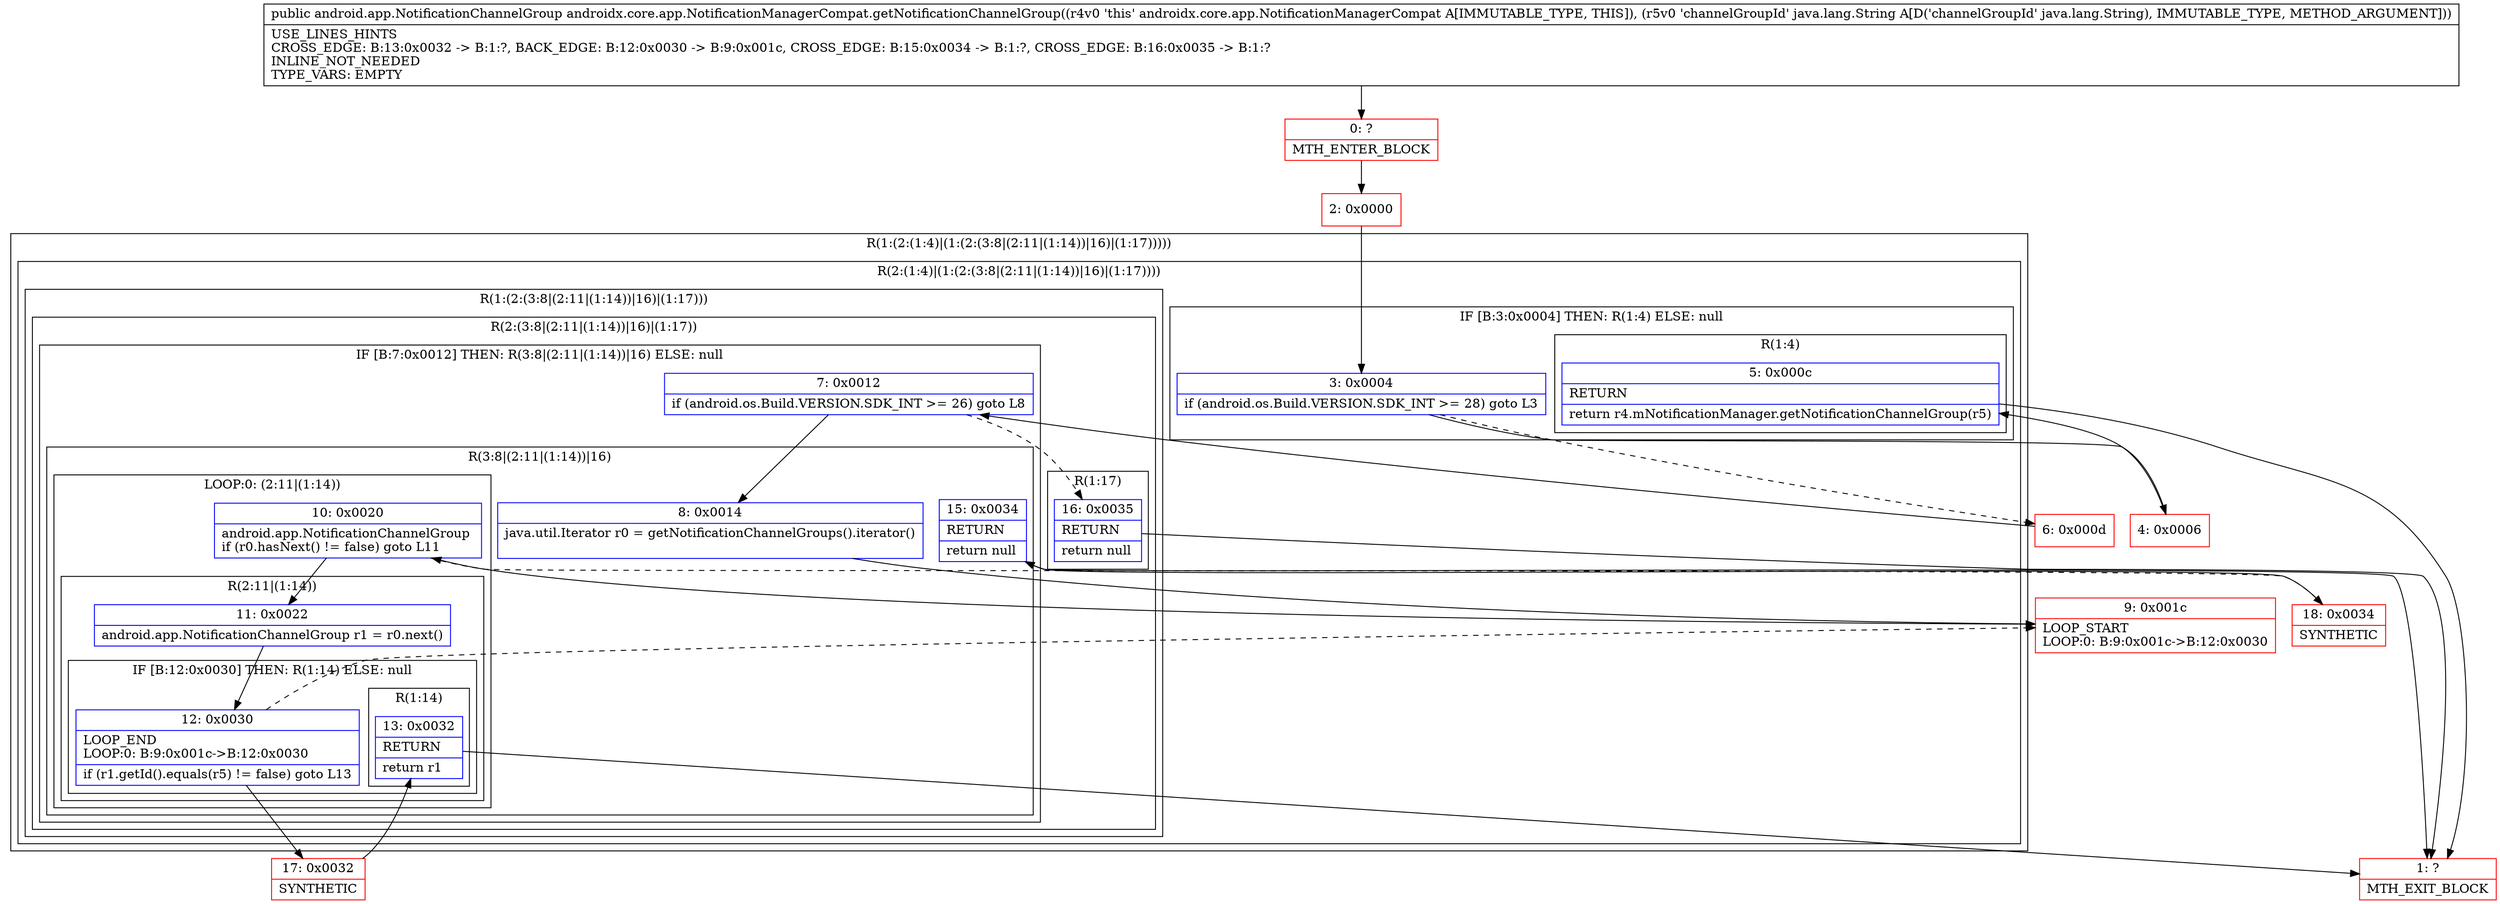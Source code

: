 digraph "CFG forandroidx.core.app.NotificationManagerCompat.getNotificationChannelGroup(Ljava\/lang\/String;)Landroid\/app\/NotificationChannelGroup;" {
subgraph cluster_Region_1196868567 {
label = "R(1:(2:(1:4)|(1:(2:(3:8|(2:11|(1:14))|16)|(1:17)))))";
node [shape=record,color=blue];
subgraph cluster_Region_1306576086 {
label = "R(2:(1:4)|(1:(2:(3:8|(2:11|(1:14))|16)|(1:17))))";
node [shape=record,color=blue];
subgraph cluster_IfRegion_1907181914 {
label = "IF [B:3:0x0004] THEN: R(1:4) ELSE: null";
node [shape=record,color=blue];
Node_3 [shape=record,label="{3\:\ 0x0004|if (android.os.Build.VERSION.SDK_INT \>= 28) goto L3\l}"];
subgraph cluster_Region_1833864171 {
label = "R(1:4)";
node [shape=record,color=blue];
Node_5 [shape=record,label="{5\:\ 0x000c|RETURN\l|return r4.mNotificationManager.getNotificationChannelGroup(r5)\l}"];
}
}
subgraph cluster_Region_477603310 {
label = "R(1:(2:(3:8|(2:11|(1:14))|16)|(1:17)))";
node [shape=record,color=blue];
subgraph cluster_Region_1476003010 {
label = "R(2:(3:8|(2:11|(1:14))|16)|(1:17))";
node [shape=record,color=blue];
subgraph cluster_IfRegion_1283875070 {
label = "IF [B:7:0x0012] THEN: R(3:8|(2:11|(1:14))|16) ELSE: null";
node [shape=record,color=blue];
Node_7 [shape=record,label="{7\:\ 0x0012|if (android.os.Build.VERSION.SDK_INT \>= 26) goto L8\l}"];
subgraph cluster_Region_1427024726 {
label = "R(3:8|(2:11|(1:14))|16)";
node [shape=record,color=blue];
Node_8 [shape=record,label="{8\:\ 0x0014|java.util.Iterator r0 = getNotificationChannelGroups().iterator()\l\l}"];
subgraph cluster_LoopRegion_1953971404 {
label = "LOOP:0: (2:11|(1:14))";
node [shape=record,color=blue];
Node_10 [shape=record,label="{10\:\ 0x0020|android.app.NotificationChannelGroup \lif (r0.hasNext() != false) goto L11\l}"];
subgraph cluster_Region_1940712084 {
label = "R(2:11|(1:14))";
node [shape=record,color=blue];
Node_11 [shape=record,label="{11\:\ 0x0022|android.app.NotificationChannelGroup r1 = r0.next()\l}"];
subgraph cluster_IfRegion_206759311 {
label = "IF [B:12:0x0030] THEN: R(1:14) ELSE: null";
node [shape=record,color=blue];
Node_12 [shape=record,label="{12\:\ 0x0030|LOOP_END\lLOOP:0: B:9:0x001c\-\>B:12:0x0030\l|if (r1.getId().equals(r5) != false) goto L13\l}"];
subgraph cluster_Region_749124424 {
label = "R(1:14)";
node [shape=record,color=blue];
Node_13 [shape=record,label="{13\:\ 0x0032|RETURN\l|return r1\l}"];
}
}
}
}
Node_15 [shape=record,label="{15\:\ 0x0034|RETURN\l|return null\l}"];
}
}
subgraph cluster_Region_1635414860 {
label = "R(1:17)";
node [shape=record,color=blue];
Node_16 [shape=record,label="{16\:\ 0x0035|RETURN\l|return null\l}"];
}
}
}
}
}
Node_0 [shape=record,color=red,label="{0\:\ ?|MTH_ENTER_BLOCK\l}"];
Node_2 [shape=record,color=red,label="{2\:\ 0x0000}"];
Node_4 [shape=record,color=red,label="{4\:\ 0x0006}"];
Node_1 [shape=record,color=red,label="{1\:\ ?|MTH_EXIT_BLOCK\l}"];
Node_6 [shape=record,color=red,label="{6\:\ 0x000d}"];
Node_9 [shape=record,color=red,label="{9\:\ 0x001c|LOOP_START\lLOOP:0: B:9:0x001c\-\>B:12:0x0030\l}"];
Node_17 [shape=record,color=red,label="{17\:\ 0x0032|SYNTHETIC\l}"];
Node_18 [shape=record,color=red,label="{18\:\ 0x0034|SYNTHETIC\l}"];
MethodNode[shape=record,label="{public android.app.NotificationChannelGroup androidx.core.app.NotificationManagerCompat.getNotificationChannelGroup((r4v0 'this' androidx.core.app.NotificationManagerCompat A[IMMUTABLE_TYPE, THIS]), (r5v0 'channelGroupId' java.lang.String A[D('channelGroupId' java.lang.String), IMMUTABLE_TYPE, METHOD_ARGUMENT]))  | USE_LINES_HINTS\lCROSS_EDGE: B:13:0x0032 \-\> B:1:?, BACK_EDGE: B:12:0x0030 \-\> B:9:0x001c, CROSS_EDGE: B:15:0x0034 \-\> B:1:?, CROSS_EDGE: B:16:0x0035 \-\> B:1:?\lINLINE_NOT_NEEDED\lTYPE_VARS: EMPTY\l}"];
MethodNode -> Node_0;Node_3 -> Node_4;
Node_3 -> Node_6[style=dashed];
Node_5 -> Node_1;
Node_7 -> Node_8;
Node_7 -> Node_16[style=dashed];
Node_8 -> Node_9;
Node_10 -> Node_11;
Node_10 -> Node_18[style=dashed];
Node_11 -> Node_12;
Node_12 -> Node_9[style=dashed];
Node_12 -> Node_17;
Node_13 -> Node_1;
Node_15 -> Node_1;
Node_16 -> Node_1;
Node_0 -> Node_2;
Node_2 -> Node_3;
Node_4 -> Node_5;
Node_6 -> Node_7;
Node_9 -> Node_10;
Node_17 -> Node_13;
Node_18 -> Node_15;
}

